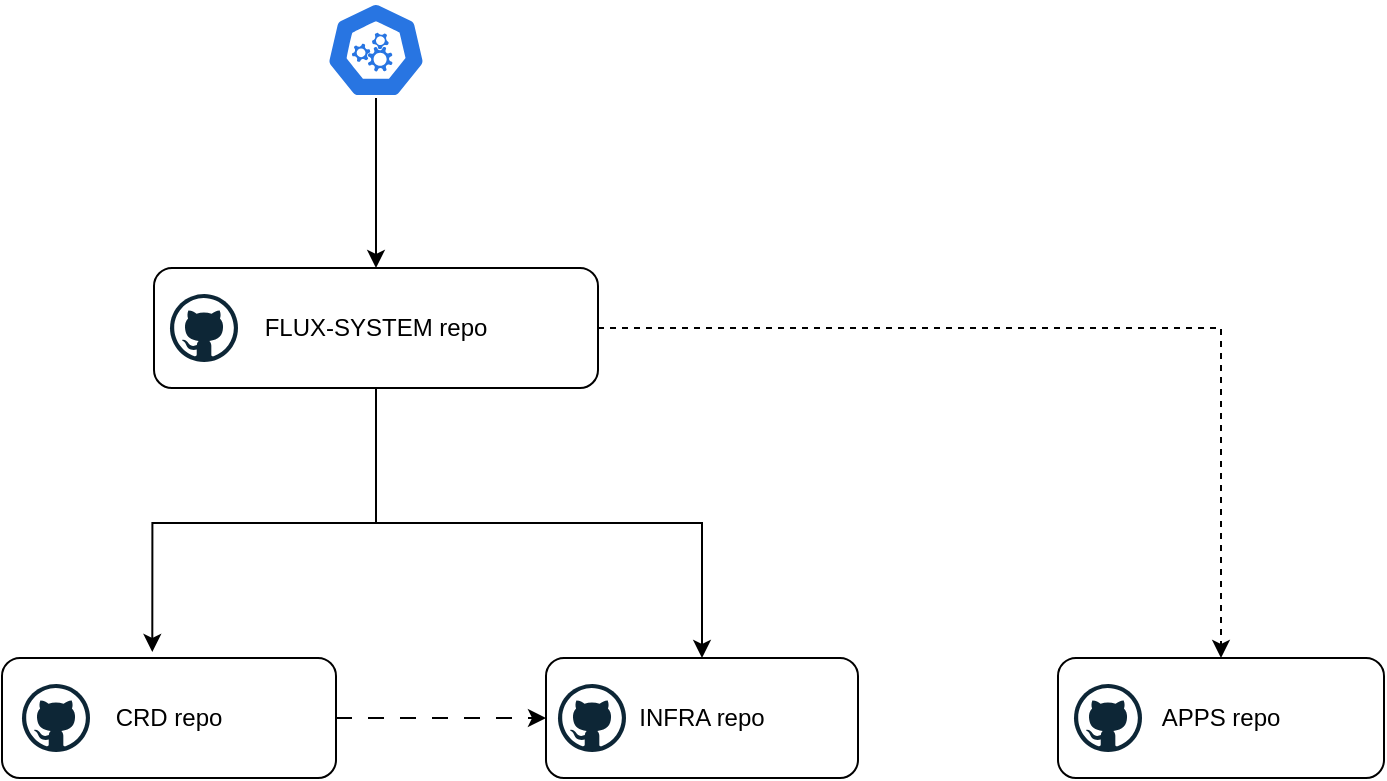 <mxfile version="22.1.17" type="github" pages="3">
  <diagram id="_BXXjqz8QpWIXo116ODa" name="Page-1">
    <mxGraphModel dx="1232" dy="1504" grid="0" gridSize="10" guides="1" tooltips="1" connect="1" arrows="1" fold="1" page="0" pageScale="1" pageWidth="827" pageHeight="1169" math="0" shadow="0">
      <root>
        <mxCell id="0" />
        <mxCell id="1" parent="0" />
        <mxCell id="LdmgHtzJC86V3BLWTP9l-4" style="edgeStyle=orthogonalEdgeStyle;rounded=0;orthogonalLoop=1;jettySize=auto;html=1;entryX=0.5;entryY=0;entryDx=0;entryDy=0;" parent="1" source="LdmgHtzJC86V3BLWTP9l-1" target="LdmgHtzJC86V3BLWTP9l-3" edge="1">
          <mxGeometry relative="1" as="geometry" />
        </mxCell>
        <mxCell id="LdmgHtzJC86V3BLWTP9l-1" value="" style="sketch=0;html=1;dashed=0;whitespace=wrap;fillColor=#2875E2;strokeColor=#ffffff;points=[[0.005,0.63,0],[0.1,0.2,0],[0.9,0.2,0],[0.5,0,0],[0.995,0.63,0],[0.72,0.99,0],[0.5,1,0],[0.28,0.99,0]];verticalLabelPosition=bottom;align=center;verticalAlign=top;shape=mxgraph.kubernetes.icon;prIcon=master" parent="1" vertex="1">
          <mxGeometry x="343" y="-3" width="50" height="48" as="geometry" />
        </mxCell>
        <mxCell id="LdmgHtzJC86V3BLWTP9l-10" style="edgeStyle=orthogonalEdgeStyle;rounded=0;orthogonalLoop=1;jettySize=auto;html=1;entryX=0.45;entryY=-0.05;entryDx=0;entryDy=0;entryPerimeter=0;" parent="1" source="LdmgHtzJC86V3BLWTP9l-3" target="LdmgHtzJC86V3BLWTP9l-6" edge="1">
          <mxGeometry relative="1" as="geometry" />
        </mxCell>
        <mxCell id="LdmgHtzJC86V3BLWTP9l-11" style="edgeStyle=orthogonalEdgeStyle;rounded=0;orthogonalLoop=1;jettySize=auto;html=1;entryX=0.5;entryY=0;entryDx=0;entryDy=0;" parent="1" source="LdmgHtzJC86V3BLWTP9l-3" target="LdmgHtzJC86V3BLWTP9l-7" edge="1">
          <mxGeometry relative="1" as="geometry" />
        </mxCell>
        <mxCell id="LdmgHtzJC86V3BLWTP9l-12" style="edgeStyle=orthogonalEdgeStyle;rounded=0;orthogonalLoop=1;jettySize=auto;html=1;entryX=0.5;entryY=0;entryDx=0;entryDy=0;dashed=1;" parent="1" source="LdmgHtzJC86V3BLWTP9l-3" target="LdmgHtzJC86V3BLWTP9l-8" edge="1">
          <mxGeometry relative="1" as="geometry" />
        </mxCell>
        <mxCell id="LdmgHtzJC86V3BLWTP9l-3" value="FLUX-SYSTEM repo" style="rounded=1;whiteSpace=wrap;html=1;" parent="1" vertex="1">
          <mxGeometry x="257" y="130" width="222" height="60" as="geometry" />
        </mxCell>
        <mxCell id="i6PAEOQ5pzDN8ldOf-SO-7" style="edgeStyle=orthogonalEdgeStyle;rounded=0;orthogonalLoop=1;jettySize=auto;html=1;exitX=1;exitY=0.5;exitDx=0;exitDy=0;entryX=0;entryY=0.5;entryDx=0;entryDy=0;dashed=1;dashPattern=8 8;" edge="1" parent="1" source="LdmgHtzJC86V3BLWTP9l-6" target="LdmgHtzJC86V3BLWTP9l-7">
          <mxGeometry relative="1" as="geometry" />
        </mxCell>
        <mxCell id="LdmgHtzJC86V3BLWTP9l-6" value="CRD repo" style="rounded=1;whiteSpace=wrap;html=1;" parent="1" vertex="1">
          <mxGeometry x="181" y="325" width="167" height="60" as="geometry" />
        </mxCell>
        <mxCell id="LdmgHtzJC86V3BLWTP9l-7" value="INFRA repo" style="rounded=1;whiteSpace=wrap;html=1;" parent="1" vertex="1">
          <mxGeometry x="453" y="325" width="156" height="60" as="geometry" />
        </mxCell>
        <mxCell id="LdmgHtzJC86V3BLWTP9l-8" value="APPS repo" style="rounded=1;whiteSpace=wrap;html=1;" parent="1" vertex="1">
          <mxGeometry x="709" y="325" width="163" height="60" as="geometry" />
        </mxCell>
        <mxCell id="i6PAEOQ5pzDN8ldOf-SO-1" value="" style="dashed=0;outlineConnect=0;html=1;align=center;labelPosition=center;verticalLabelPosition=bottom;verticalAlign=top;shape=mxgraph.weblogos.github" vertex="1" parent="1">
          <mxGeometry x="191" y="338" width="34" height="34" as="geometry" />
        </mxCell>
        <mxCell id="i6PAEOQ5pzDN8ldOf-SO-2" value="" style="dashed=0;outlineConnect=0;html=1;align=center;labelPosition=center;verticalLabelPosition=bottom;verticalAlign=top;shape=mxgraph.weblogos.github" vertex="1" parent="1">
          <mxGeometry x="459" y="338" width="34" height="34" as="geometry" />
        </mxCell>
        <mxCell id="i6PAEOQ5pzDN8ldOf-SO-4" value="" style="dashed=0;outlineConnect=0;html=1;align=center;labelPosition=center;verticalLabelPosition=bottom;verticalAlign=top;shape=mxgraph.weblogos.github" vertex="1" parent="1">
          <mxGeometry x="717" y="338" width="34" height="34" as="geometry" />
        </mxCell>
        <mxCell id="i6PAEOQ5pzDN8ldOf-SO-5" value="" style="dashed=0;outlineConnect=0;html=1;align=center;labelPosition=center;verticalLabelPosition=bottom;verticalAlign=top;shape=mxgraph.weblogos.github" vertex="1" parent="1">
          <mxGeometry x="265" y="143" width="34" height="34" as="geometry" />
        </mxCell>
      </root>
    </mxGraphModel>
  </diagram>
  <diagram id="IFt8FI7eKjwC4N_xVMNF" name="Page-2">
    <mxGraphModel dx="1026" dy="580" grid="0" gridSize="10" guides="1" tooltips="1" connect="1" arrows="1" fold="1" page="0" pageScale="1" pageWidth="827" pageHeight="1169" math="0" shadow="0">
      <root>
        <mxCell id="0" />
        <mxCell id="1" parent="0" />
        <mxCell id="EGzimpTUMDKrrbXrylXY-1" style="edgeStyle=orthogonalEdgeStyle;rounded=0;orthogonalLoop=1;jettySize=auto;html=1;entryX=0.5;entryY=0;entryDx=0;entryDy=0;" parent="1" source="EGzimpTUMDKrrbXrylXY-2" target="EGzimpTUMDKrrbXrylXY-6" edge="1">
          <mxGeometry relative="1" as="geometry" />
        </mxCell>
        <mxCell id="EGzimpTUMDKrrbXrylXY-2" value="" style="sketch=0;html=1;dashed=0;whitespace=wrap;fillColor=#2875E2;strokeColor=#ffffff;points=[[0.005,0.63,0],[0.1,0.2,0],[0.9,0.2,0],[0.5,0,0],[0.995,0.63,0],[0.72,0.99,0],[0.5,1,0],[0.28,0.99,0]];verticalLabelPosition=bottom;align=center;verticalAlign=top;shape=mxgraph.kubernetes.icon;prIcon=master" parent="1" vertex="1">
          <mxGeometry x="380" y="40" width="50" height="48" as="geometry" />
        </mxCell>
        <mxCell id="EGzimpTUMDKrrbXrylXY-3" style="edgeStyle=orthogonalEdgeStyle;rounded=0;orthogonalLoop=1;jettySize=auto;html=1;entryX=0.45;entryY=-0.05;entryDx=0;entryDy=0;entryPerimeter=0;" parent="1" source="EGzimpTUMDKrrbXrylXY-6" target="EGzimpTUMDKrrbXrylXY-7" edge="1">
          <mxGeometry relative="1" as="geometry" />
        </mxCell>
        <mxCell id="EGzimpTUMDKrrbXrylXY-4" style="edgeStyle=orthogonalEdgeStyle;rounded=0;orthogonalLoop=1;jettySize=auto;html=1;entryX=0.5;entryY=0;entryDx=0;entryDy=0;" parent="1" source="EGzimpTUMDKrrbXrylXY-6" target="EGzimpTUMDKrrbXrylXY-8" edge="1">
          <mxGeometry relative="1" as="geometry" />
        </mxCell>
        <mxCell id="EGzimpTUMDKrrbXrylXY-5" style="edgeStyle=orthogonalEdgeStyle;rounded=0;orthogonalLoop=1;jettySize=auto;html=1;entryX=0.5;entryY=0;entryDx=0;entryDy=0;" parent="1" source="EGzimpTUMDKrrbXrylXY-6" target="EGzimpTUMDKrrbXrylXY-9" edge="1">
          <mxGeometry relative="1" as="geometry" />
        </mxCell>
        <mxCell id="EGzimpTUMDKrrbXrylXY-6" value="flux-system git repo" style="rounded=1;whiteSpace=wrap;html=1;" parent="1" vertex="1">
          <mxGeometry x="345" y="130" width="120" height="60" as="geometry" />
        </mxCell>
        <mxCell id="EGzimpTUMDKrrbXrylXY-7" value="CRD" style="rounded=1;whiteSpace=wrap;html=1;" parent="1" vertex="1">
          <mxGeometry x="110" y="330" width="120" height="60" as="geometry" />
        </mxCell>
        <mxCell id="EGzimpTUMDKrrbXrylXY-14" style="edgeStyle=orthogonalEdgeStyle;rounded=0;orthogonalLoop=1;jettySize=auto;html=1;exitX=0.5;exitY=1;exitDx=0;exitDy=0;entryX=0.5;entryY=0;entryDx=0;entryDy=0;" parent="1" source="EGzimpTUMDKrrbXrylXY-8" target="EGzimpTUMDKrrbXrylXY-13" edge="1">
          <mxGeometry relative="1" as="geometry" />
        </mxCell>
        <mxCell id="EGzimpTUMDKrrbXrylXY-8" value="INFRA overlays" style="rounded=1;whiteSpace=wrap;html=1;" parent="1" vertex="1">
          <mxGeometry x="345" y="330" width="120" height="60" as="geometry" />
        </mxCell>
        <mxCell id="pWC9BL7oPckIicLtm2Cu-2" style="edgeStyle=orthogonalEdgeStyle;rounded=0;orthogonalLoop=1;jettySize=auto;html=1;entryX=0.5;entryY=0;entryDx=0;entryDy=0;" edge="1" parent="1" source="EGzimpTUMDKrrbXrylXY-9" target="pWC9BL7oPckIicLtm2Cu-1">
          <mxGeometry relative="1" as="geometry" />
        </mxCell>
        <mxCell id="EGzimpTUMDKrrbXrylXY-9" value="APPS values" style="rounded=1;whiteSpace=wrap;html=1;" parent="1" vertex="1">
          <mxGeometry x="580" y="330" width="120" height="60" as="geometry" />
        </mxCell>
        <mxCell id="EGzimpTUMDKrrbXrylXY-10" value="tag versioning" style="text;html=1;strokeColor=none;fillColor=none;align=center;verticalAlign=middle;whiteSpace=wrap;rounded=0;" parent="1" vertex="1">
          <mxGeometry x="170" y="220" width="80" height="30" as="geometry" />
        </mxCell>
        <mxCell id="EGzimpTUMDKrrbXrylXY-11" value="master" style="text;html=1;strokeColor=none;fillColor=none;align=center;verticalAlign=middle;whiteSpace=wrap;rounded=0;" parent="1" vertex="1">
          <mxGeometry x="414" y="220" width="60" height="30" as="geometry" />
        </mxCell>
        <mxCell id="EGzimpTUMDKrrbXrylXY-12" value="TBA" style="text;html=1;strokeColor=none;fillColor=none;align=center;verticalAlign=middle;whiteSpace=wrap;rounded=0;" parent="1" vertex="1">
          <mxGeometry x="650" y="220" width="60" height="30" as="geometry" />
        </mxCell>
        <mxCell id="EGzimpTUMDKrrbXrylXY-13" value="INFRA base and bundles" style="rounded=1;whiteSpace=wrap;html=1;" parent="1" vertex="1">
          <mxGeometry x="345" y="480" width="120" height="60" as="geometry" />
        </mxCell>
        <mxCell id="EGzimpTUMDKrrbXrylXY-15" value="tag versioning" style="text;html=1;strokeColor=none;fillColor=none;align=center;verticalAlign=middle;whiteSpace=wrap;rounded=0;" parent="1" vertex="1">
          <mxGeometry x="432" y="420" width="80" height="30" as="geometry" />
        </mxCell>
        <mxCell id="pWC9BL7oPckIicLtm2Cu-1" value="apps bundle with helmreleases&lt;br&gt;" style="rounded=1;whiteSpace=wrap;html=1;" vertex="1" parent="1">
          <mxGeometry x="580" y="483" width="120" height="60" as="geometry" />
        </mxCell>
        <mxCell id="pWC9BL7oPckIicLtm2Cu-3" value="tag versioning" style="text;html=1;strokeColor=none;fillColor=none;align=center;verticalAlign=middle;whiteSpace=wrap;rounded=0;" vertex="1" parent="1">
          <mxGeometry x="647" y="416" width="80" height="30" as="geometry" />
        </mxCell>
      </root>
    </mxGraphModel>
  </diagram>
  <diagram id="XbqyOXQxWT81iw_BYnc3" name="Page-3">
    <mxGraphModel dx="1026" dy="580" grid="1" gridSize="10" guides="1" tooltips="1" connect="1" arrows="1" fold="1" page="1" pageScale="1" pageWidth="827" pageHeight="1169" math="0" shadow="0">
      <root>
        <mxCell id="0" />
        <mxCell id="1" parent="0" />
        <mxCell id="dsvcPkpx2x87_nJwGa_C-1" style="edgeStyle=orthogonalEdgeStyle;rounded=0;orthogonalLoop=1;jettySize=auto;html=1;entryX=0.5;entryY=0;entryDx=0;entryDy=0;" edge="1" parent="1" source="dsvcPkpx2x87_nJwGa_C-2" target="dsvcPkpx2x87_nJwGa_C-6">
          <mxGeometry relative="1" as="geometry" />
        </mxCell>
        <mxCell id="dsvcPkpx2x87_nJwGa_C-2" value="" style="sketch=0;html=1;dashed=0;whitespace=wrap;fillColor=#2875E2;strokeColor=#ffffff;points=[[0.005,0.63,0],[0.1,0.2,0],[0.9,0.2,0],[0.5,0,0],[0.995,0.63,0],[0.72,0.99,0],[0.5,1,0],[0.28,0.99,0]];verticalLabelPosition=bottom;align=center;verticalAlign=top;shape=mxgraph.kubernetes.icon;prIcon=master" vertex="1" parent="1">
          <mxGeometry x="380" y="40" width="50" height="48" as="geometry" />
        </mxCell>
        <mxCell id="dsvcPkpx2x87_nJwGa_C-3" style="edgeStyle=orthogonalEdgeStyle;rounded=0;orthogonalLoop=1;jettySize=auto;html=1;entryX=0.45;entryY=-0.05;entryDx=0;entryDy=0;entryPerimeter=0;" edge="1" parent="1" source="dsvcPkpx2x87_nJwGa_C-6" target="dsvcPkpx2x87_nJwGa_C-7">
          <mxGeometry relative="1" as="geometry" />
        </mxCell>
        <mxCell id="dsvcPkpx2x87_nJwGa_C-6" value="flux-system git repo" style="rounded=1;whiteSpace=wrap;html=1;" vertex="1" parent="1">
          <mxGeometry x="345" y="140" width="120" height="60" as="geometry" />
        </mxCell>
        <mxCell id="dsvcPkpx2x87_nJwGa_C-14" style="edgeStyle=orthogonalEdgeStyle;rounded=0;orthogonalLoop=1;jettySize=auto;html=1;exitX=1;exitY=0.5;exitDx=0;exitDy=0;entryX=0;entryY=0.5;entryDx=0;entryDy=0;" edge="1" parent="1" source="dsvcPkpx2x87_nJwGa_C-7" target="dsvcPkpx2x87_nJwGa_C-13">
          <mxGeometry relative="1" as="geometry" />
        </mxCell>
        <mxCell id="dsvcPkpx2x87_nJwGa_C-7" value="CRD" style="rounded=1;whiteSpace=wrap;html=1;" vertex="1" parent="1">
          <mxGeometry x="110" y="330" width="120" height="60" as="geometry" />
        </mxCell>
        <mxCell id="dsvcPkpx2x87_nJwGa_C-10" value="tag versioning" style="text;html=1;strokeColor=none;fillColor=none;align=center;verticalAlign=middle;whiteSpace=wrap;rounded=0;" vertex="1" parent="1">
          <mxGeometry x="170" y="240" width="80" height="30" as="geometry" />
        </mxCell>
        <mxCell id="dsvcPkpx2x87_nJwGa_C-17" style="edgeStyle=orthogonalEdgeStyle;rounded=0;orthogonalLoop=1;jettySize=auto;html=1;entryX=1;entryY=0.5;entryDx=0;entryDy=0;" edge="1" parent="1" source="dsvcPkpx2x87_nJwGa_C-13" target="dsvcPkpx2x87_nJwGa_C-6">
          <mxGeometry relative="1" as="geometry">
            <Array as="points">
              <mxPoint x="640" y="170" />
            </Array>
          </mxGeometry>
        </mxCell>
        <mxCell id="dsvcPkpx2x87_nJwGa_C-13" value="bitbucket pipeline&lt;br&gt;find cluster available for crd promotion" style="rounded=1;whiteSpace=wrap;html=1;" vertex="1" parent="1">
          <mxGeometry x="580" y="330" width="120" height="60" as="geometry" />
        </mxCell>
        <mxCell id="dsvcPkpx2x87_nJwGa_C-15" value="new tag available" style="text;html=1;align=center;verticalAlign=middle;resizable=0;points=[];autosize=1;strokeColor=none;fillColor=none;" vertex="1" parent="1">
          <mxGeometry x="340" y="330" width="120" height="30" as="geometry" />
        </mxCell>
        <mxCell id="dsvcPkpx2x87_nJwGa_C-19" value="create PR for promotion CRD version" style="text;html=1;strokeColor=none;fillColor=none;align=center;verticalAlign=middle;whiteSpace=wrap;rounded=0;" vertex="1" parent="1">
          <mxGeometry x="490" y="230" width="150" height="50" as="geometry" />
        </mxCell>
      </root>
    </mxGraphModel>
  </diagram>
</mxfile>
